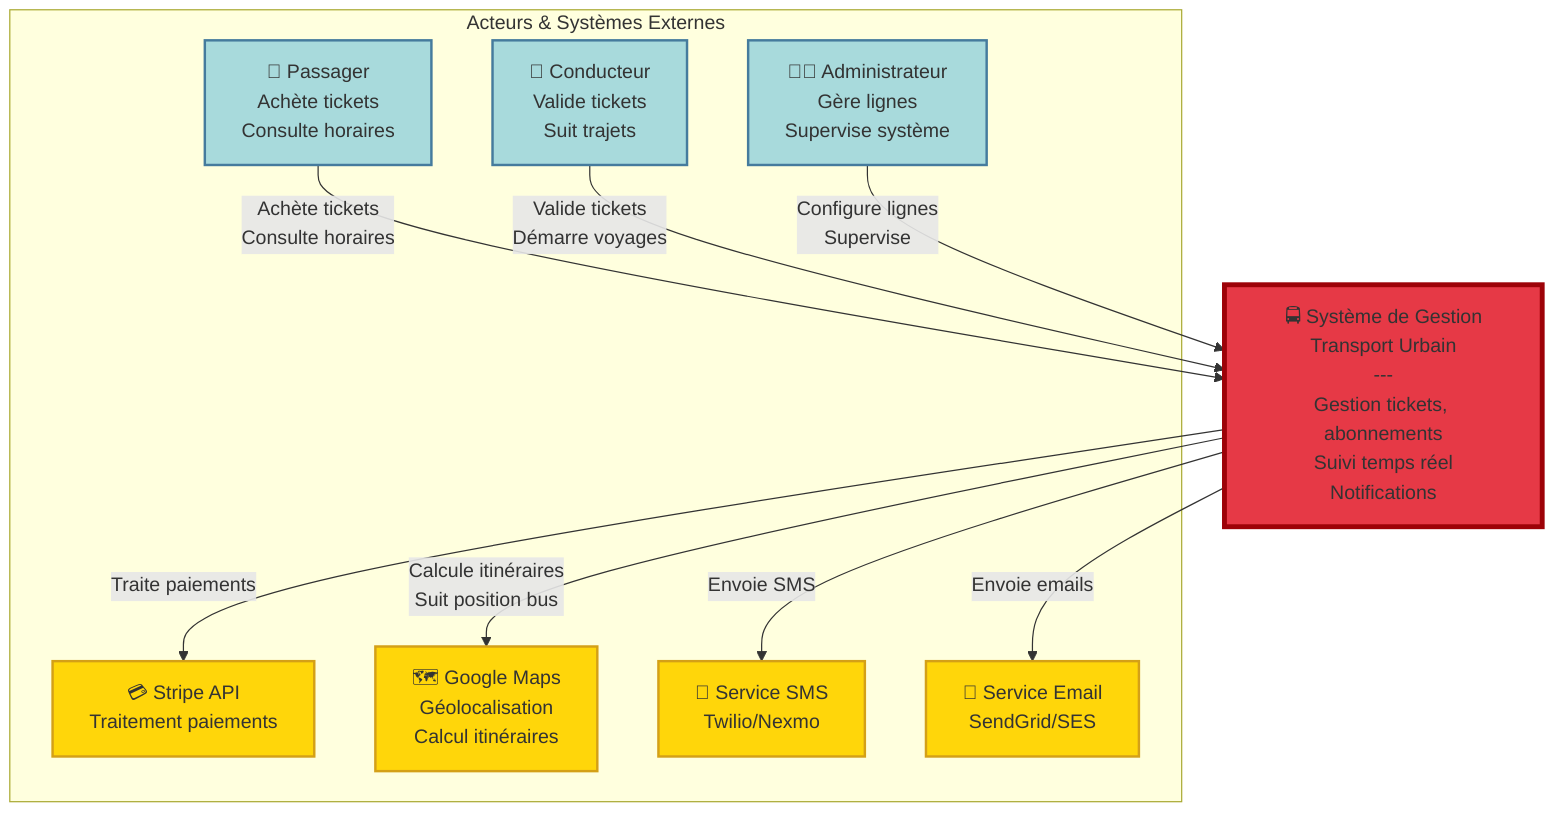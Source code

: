 graph TB
    subgraph EXTERNAL["Acteurs & Systèmes Externes"]
        PASSENGER[👤 Passager<br/>Achète tickets<br/>Consulte horaires]
        DRIVER[🚗 Conducteur<br/>Valide tickets<br/>Suit trajets]
        ADMIN[👨‍💼 Administrateur<br/>Gère lignes<br/>Supervise système]
        
        STRIPE[💳 Stripe API<br/>Traitement paiements]
        MAPS[🗺️ Google Maps<br/>Géolocalisation<br/>Calcul itinéraires]
        SMS[📱 Service SMS<br/>Twilio/Nexmo]
        EMAIL[📧 Service Email<br/>SendGrid/SES]
    end
    
    SYSTEM[🚍 Système de Gestion<br/>Transport Urbain<br/>---<br/>Gestion tickets, abonnements<br/>Suivi temps réel<br/>Notifications]
    
    PASSENGER -->|Achète tickets<br/>Consulte horaires| SYSTEM
    DRIVER -->|Valide tickets<br/>Démarre voyages| SYSTEM
    ADMIN -->|Configure lignes<br/>Supervise| SYSTEM
    
    SYSTEM -->|Traite paiements| STRIPE
    SYSTEM -->|Calcule itinéraires<br/>Suit position bus| MAPS
    SYSTEM -->|Envoie SMS| SMS
    SYSTEM -->|Envoie emails| EMAIL
    
    classDef userStyle fill:#a8dadc,stroke:#457b9d,stroke-width:2px
    classDef systemStyle fill:#e63946,stroke:#9d0208,stroke-width:4px
    classDef externalStyle fill:#ffd60a,stroke:#d4a017,stroke-width:2px
    
    class PASSENGER,DRIVER,ADMIN userStyle
    class SYSTEM systemStyle
    class STRIPE,MAPS,SMS,EMAIL externalStyle